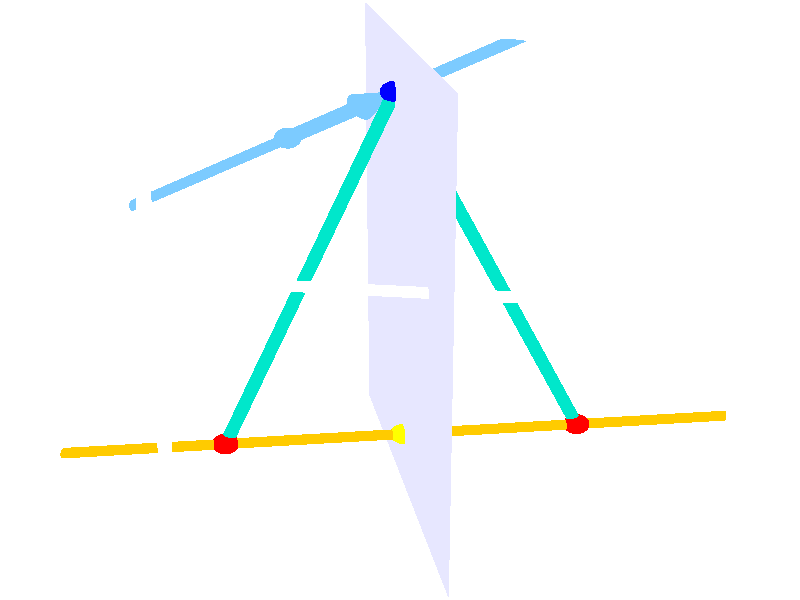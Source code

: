 //
// ebene.pov 
//
// (c) 2018 Prof Dr Andreas Müller, Hochschule Rapperswil
//
#include "colors.inc"

#declare skalierung = 0.48;

#declare A = <10, -7, 5>;
#declare B = <1, -7, 2>;
#declare P = <5, 5, 5>;
#declare O = <0, 0, 0>;
#declare S = 0.5 * (A + B);
#declare N = B - A;
#declare r = <3,2,-1>;
#declare p0 = <2,3,6>;

#declare w = 0.59;

camera {
	location <12, 15, -35>
	look_at w * S + (1 - w) * P
	right x * skalierung
	up y * skalierung
}

sky_sphere {
	pigment {
		color <1,1,1>
	}
}

light_source {
	<-80,50,-30>, color White
	area_light <0,0,10> <0,10,0>, 10, 10
        adaptive 1
        jitter
}

#declare arrowthickness = 0.18;

#macro arrow(from, to, r, farbe)
	union {
		#declare arrowlength = vlength(to - from);
		#declare arrowdirection = vnormalize(to - from);
		cylinder {
			from,
			to - 5 * r * arrowdirection,
			r
		}
		cone {
			to - 5 * r * arrowdirection,
			2 * r,
			to,
			0
		}
		pigment {
			color farbe
		}
		finish {
			specular 0.2
			metallic
		}
	}
#end

#declare ex = <1,0,0>;
#declare ey = <0,0,1>;
#declare ez = <0,1,0>;

arrow(-ex, 15 * ex, arrowthickness, White)
arrow(-ey, 12 * ey, arrowthickness, White)
arrow(-10 * ez, 8 * ez, arrowthickness, White)

#macro punkt(p, farbe, r)
	sphere {
		p, r
		pigment {
			color farbe
		}
		finish {
			specular 0.2
			metallic
		}
	}
#end

punkt(A, Red, 2 * arrowthickness)
punkt(B, Red, 2 * arrowthickness)
punkt(S, Yellow, 2 * arrowthickness)
punkt(P, Blue, 2 * arrowthickness)
//punkt(O, White)

#macro strecke(from, to, farbe)
	cylinder {
		from, to, arrowthickness
		pigment {
			color farbe
		}
		finish {
			specular 0.2
			metallic
		}
	}
#end

strecke(A, P, rgb<0,0.8,0.6>)
strecke(B, P, rgb<0,0.8,0.6>)

intersection {
	cylinder {
		A + 3 * N, B - 3 * N, arrowthickness
	}
	box {
		<-3,-9,-3>, <14,7,10>
	}
	pigment {
		color rgb<1,0.6,0>
	}
	finish {
		specular 0.2
		metallic
	}
}

intersection {
	union {
		cylinder { p0 + 10 * r, p0 - 10 * r, arrowthickness }
		sphere { p0, 2 * arrowthickness }
	}
	box {
		<-3,-9,-3>, <14,7,10>
	}
	pigment {
		color rgb<0.2,0.6,1>
	}
	finish {
		specular 0.2
		metallic
	}
}
arrow(p0, p0 + r, 1.3 * arrowthickness, rgb<0.2,0.6,1>)

intersection {
	#declare n = vnormalize(N);
	difference {
		plane { n, vdot(n, S) + 0.01 }
		plane { n, vdot(n, S) - 0.01 }
	}
	box {
		<-3,-9,-3>, <14,7,10>
	}
	pigment {
		color rgbf<0.8,0.8,1,0.6>
	}
	finish {
		specular 0.2
		metallic
	}
}




